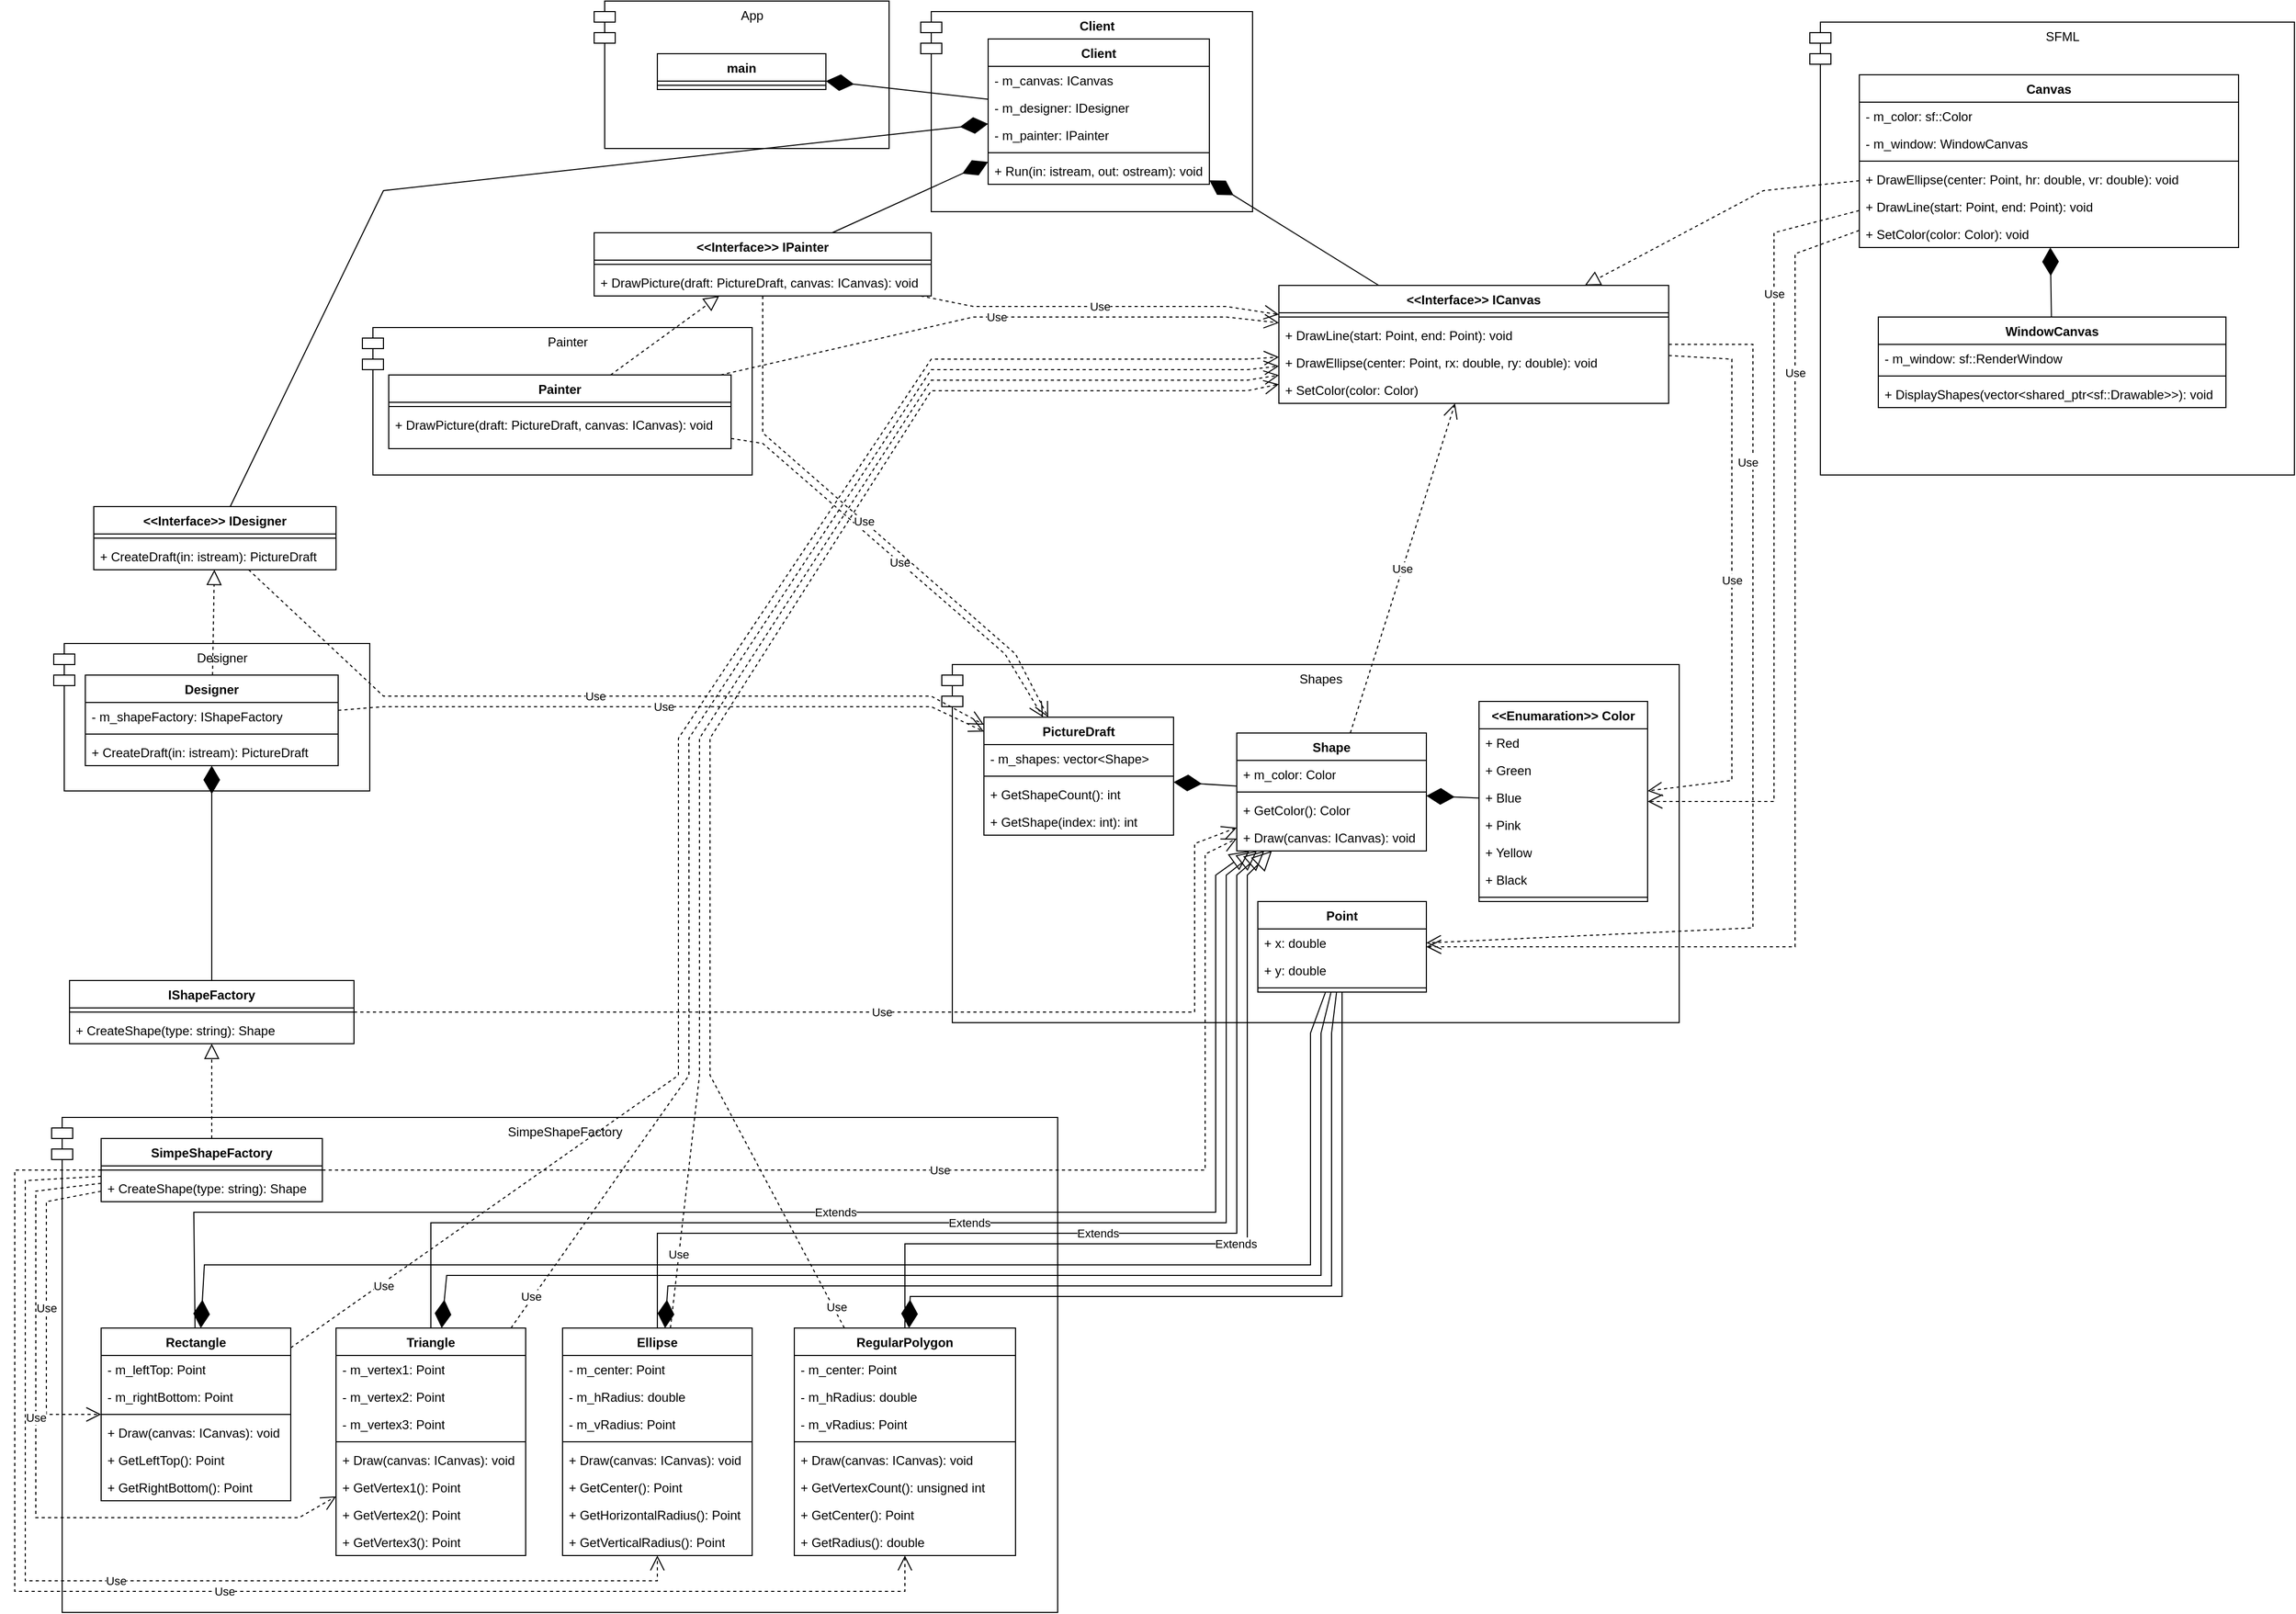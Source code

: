 <mxfile version="24.7.17">
  <diagram id="C5RBs43oDa-KdzZeNtuy" name="Page-1">
    <mxGraphModel dx="3069" dy="1198" grid="1" gridSize="10" guides="1" tooltips="1" connect="1" arrows="1" fold="1" page="1" pageScale="1" pageWidth="827" pageHeight="1169" math="0" shadow="0">
      <root>
        <mxCell id="WIyWlLk6GJQsqaUBKTNV-0" />
        <mxCell id="WIyWlLk6GJQsqaUBKTNV-1" parent="WIyWlLk6GJQsqaUBKTNV-0" />
        <mxCell id="qUWOvB7P-RIT3ytEnXdl-80" value="SimpeShapeFactory" style="shape=module;align=left;spacingLeft=20;align=center;verticalAlign=top;whiteSpace=wrap;html=1;" vertex="1" parent="WIyWlLk6GJQsqaUBKTNV-1">
          <mxGeometry x="-475" y="1080" width="955" height="470" as="geometry" />
        </mxCell>
        <mxCell id="qUWOvB7P-RIT3ytEnXdl-72" value="Designer" style="shape=module;align=left;spacingLeft=20;align=center;verticalAlign=top;whiteSpace=wrap;html=1;" vertex="1" parent="WIyWlLk6GJQsqaUBKTNV-1">
          <mxGeometry x="-473" y="630" width="300" height="140" as="geometry" />
        </mxCell>
        <mxCell id="qUWOvB7P-RIT3ytEnXdl-71" value="Painter" style="shape=module;align=left;spacingLeft=20;align=center;verticalAlign=top;whiteSpace=wrap;html=1;" vertex="1" parent="WIyWlLk6GJQsqaUBKTNV-1">
          <mxGeometry x="-180" y="330" width="370" height="140" as="geometry" />
        </mxCell>
        <mxCell id="qUWOvB7P-RIT3ytEnXdl-24" value="Shapes" style="shape=module;align=left;spacingLeft=20;align=center;verticalAlign=top;whiteSpace=wrap;html=1;" vertex="1" parent="WIyWlLk6GJQsqaUBKTNV-1">
          <mxGeometry x="370" y="650" width="700" height="340" as="geometry" />
        </mxCell>
        <mxCell id="mTHOiytMiAY_9Srzv-4_-0" value="App" style="shape=module;align=left;spacingLeft=20;align=center;verticalAlign=top;whiteSpace=wrap;html=1;" parent="WIyWlLk6GJQsqaUBKTNV-1" vertex="1">
          <mxGeometry x="40" y="20" width="280" height="140" as="geometry" />
        </mxCell>
        <mxCell id="mTHOiytMiAY_9Srzv-4_-1" value="main" style="swimlane;fontStyle=1;align=center;verticalAlign=top;childLayout=stackLayout;horizontal=1;startSize=26;horizontalStack=0;resizeParent=1;resizeParentMax=0;resizeLast=0;collapsible=1;marginBottom=0;whiteSpace=wrap;html=1;" parent="WIyWlLk6GJQsqaUBKTNV-1" vertex="1">
          <mxGeometry x="100" y="70" width="160" height="34" as="geometry" />
        </mxCell>
        <mxCell id="mTHOiytMiAY_9Srzv-4_-3" value="" style="line;strokeWidth=1;fillColor=none;align=left;verticalAlign=middle;spacingTop=-1;spacingLeft=3;spacingRight=3;rotatable=0;labelPosition=right;points=[];portConstraint=eastwest;strokeColor=inherit;" parent="mTHOiytMiAY_9Srzv-4_-1" vertex="1">
          <mxGeometry y="26" width="160" height="8" as="geometry" />
        </mxCell>
        <mxCell id="iTU8CWuqNN1o5s3GDNfk-7" value="&lt;span style=&quot;font-weight: 700;&quot;&gt;Client&lt;/span&gt;" style="shape=module;align=left;spacingLeft=20;align=center;verticalAlign=top;whiteSpace=wrap;html=1;" parent="WIyWlLk6GJQsqaUBKTNV-1" vertex="1">
          <mxGeometry x="350" y="30" width="315" height="190" as="geometry" />
        </mxCell>
        <mxCell id="iTU8CWuqNN1o5s3GDNfk-0" value="Client" style="swimlane;fontStyle=1;align=center;verticalAlign=top;childLayout=stackLayout;horizontal=1;startSize=26;horizontalStack=0;resizeParent=1;resizeParentMax=0;resizeLast=0;collapsible=1;marginBottom=0;whiteSpace=wrap;html=1;" parent="WIyWlLk6GJQsqaUBKTNV-1" vertex="1">
          <mxGeometry x="414" y="56" width="210" height="138" as="geometry" />
        </mxCell>
        <mxCell id="iTU8CWuqNN1o5s3GDNfk-1" value="- m_canvas: ICanvas" style="text;strokeColor=none;fillColor=none;align=left;verticalAlign=top;spacingLeft=4;spacingRight=4;overflow=hidden;rotatable=0;points=[[0,0.5],[1,0.5]];portConstraint=eastwest;whiteSpace=wrap;html=1;" parent="iTU8CWuqNN1o5s3GDNfk-0" vertex="1">
          <mxGeometry y="26" width="210" height="26" as="geometry" />
        </mxCell>
        <mxCell id="iTU8CWuqNN1o5s3GDNfk-4" value="- m_designer: IDesigner" style="text;strokeColor=none;fillColor=none;align=left;verticalAlign=top;spacingLeft=4;spacingRight=4;overflow=hidden;rotatable=0;points=[[0,0.5],[1,0.5]];portConstraint=eastwest;whiteSpace=wrap;html=1;" parent="iTU8CWuqNN1o5s3GDNfk-0" vertex="1">
          <mxGeometry y="52" width="210" height="26" as="geometry" />
        </mxCell>
        <mxCell id="iTU8CWuqNN1o5s3GDNfk-5" value="- m_painter: IPainter" style="text;strokeColor=none;fillColor=none;align=left;verticalAlign=top;spacingLeft=4;spacingRight=4;overflow=hidden;rotatable=0;points=[[0,0.5],[1,0.5]];portConstraint=eastwest;whiteSpace=wrap;html=1;" parent="iTU8CWuqNN1o5s3GDNfk-0" vertex="1">
          <mxGeometry y="78" width="210" height="26" as="geometry" />
        </mxCell>
        <mxCell id="iTU8CWuqNN1o5s3GDNfk-2" value="" style="line;strokeWidth=1;fillColor=none;align=left;verticalAlign=middle;spacingTop=-1;spacingLeft=3;spacingRight=3;rotatable=0;labelPosition=right;points=[];portConstraint=eastwest;strokeColor=inherit;" parent="iTU8CWuqNN1o5s3GDNfk-0" vertex="1">
          <mxGeometry y="104" width="210" height="8" as="geometry" />
        </mxCell>
        <mxCell id="iTU8CWuqNN1o5s3GDNfk-3" value="+ Run(in: istream, out: ostream): void" style="text;strokeColor=none;fillColor=none;align=left;verticalAlign=top;spacingLeft=4;spacingRight=4;overflow=hidden;rotatable=0;points=[[0,0.5],[1,0.5]];portConstraint=eastwest;whiteSpace=wrap;html=1;" parent="iTU8CWuqNN1o5s3GDNfk-0" vertex="1">
          <mxGeometry y="112" width="210" height="26" as="geometry" />
        </mxCell>
        <mxCell id="iTU8CWuqNN1o5s3GDNfk-6" value="" style="endArrow=diamondThin;endFill=1;endSize=24;html=1;rounded=0;" parent="WIyWlLk6GJQsqaUBKTNV-1" source="iTU8CWuqNN1o5s3GDNfk-0" target="mTHOiytMiAY_9Srzv-4_-1" edge="1">
          <mxGeometry width="160" relative="1" as="geometry">
            <mxPoint x="130" y="200" as="sourcePoint" />
            <mxPoint x="290" y="200" as="targetPoint" />
          </mxGeometry>
        </mxCell>
        <mxCell id="iTU8CWuqNN1o5s3GDNfk-9" value="&amp;lt;&amp;lt;Interface&amp;gt;&amp;gt; IPainter" style="swimlane;fontStyle=1;align=center;verticalAlign=top;childLayout=stackLayout;horizontal=1;startSize=26;horizontalStack=0;resizeParent=1;resizeParentMax=0;resizeLast=0;collapsible=1;marginBottom=0;whiteSpace=wrap;html=1;" parent="WIyWlLk6GJQsqaUBKTNV-1" vertex="1">
          <mxGeometry x="40" y="240" width="320" height="60" as="geometry" />
        </mxCell>
        <mxCell id="iTU8CWuqNN1o5s3GDNfk-11" value="" style="line;strokeWidth=1;fillColor=none;align=left;verticalAlign=middle;spacingTop=-1;spacingLeft=3;spacingRight=3;rotatable=0;labelPosition=right;points=[];portConstraint=eastwest;strokeColor=inherit;" parent="iTU8CWuqNN1o5s3GDNfk-9" vertex="1">
          <mxGeometry y="26" width="320" height="8" as="geometry" />
        </mxCell>
        <mxCell id="iTU8CWuqNN1o5s3GDNfk-12" value="+ DrawPicture(draft: PictureDraft, canvas: ICanvas): void" style="text;strokeColor=none;fillColor=none;align=left;verticalAlign=top;spacingLeft=4;spacingRight=4;overflow=hidden;rotatable=0;points=[[0,0.5],[1,0.5]];portConstraint=eastwest;whiteSpace=wrap;html=1;" parent="iTU8CWuqNN1o5s3GDNfk-9" vertex="1">
          <mxGeometry y="34" width="320" height="26" as="geometry" />
        </mxCell>
        <mxCell id="qUWOvB7P-RIT3ytEnXdl-0" value="&amp;lt;&amp;lt;Interface&amp;gt;&amp;gt; IDesigner" style="swimlane;fontStyle=1;align=center;verticalAlign=top;childLayout=stackLayout;horizontal=1;startSize=26;horizontalStack=0;resizeParent=1;resizeParentMax=0;resizeLast=0;collapsible=1;marginBottom=0;whiteSpace=wrap;html=1;" vertex="1" parent="WIyWlLk6GJQsqaUBKTNV-1">
          <mxGeometry x="-435" y="500" width="230" height="60" as="geometry" />
        </mxCell>
        <mxCell id="qUWOvB7P-RIT3ytEnXdl-1" value="" style="line;strokeWidth=1;fillColor=none;align=left;verticalAlign=middle;spacingTop=-1;spacingLeft=3;spacingRight=3;rotatable=0;labelPosition=right;points=[];portConstraint=eastwest;strokeColor=inherit;" vertex="1" parent="qUWOvB7P-RIT3ytEnXdl-0">
          <mxGeometry y="26" width="230" height="8" as="geometry" />
        </mxCell>
        <mxCell id="qUWOvB7P-RIT3ytEnXdl-2" value="+ CreateDraft(in: istream):&amp;nbsp;&lt;span style=&quot;text-align: center;&quot;&gt;PictureDraft&lt;/span&gt;" style="text;strokeColor=none;fillColor=none;align=left;verticalAlign=top;spacingLeft=4;spacingRight=4;overflow=hidden;rotatable=0;points=[[0,0.5],[1,0.5]];portConstraint=eastwest;whiteSpace=wrap;html=1;" vertex="1" parent="qUWOvB7P-RIT3ytEnXdl-0">
          <mxGeometry y="34" width="230" height="26" as="geometry" />
        </mxCell>
        <mxCell id="qUWOvB7P-RIT3ytEnXdl-3" value="" style="endArrow=diamondThin;endFill=1;endSize=24;html=1;rounded=0;" edge="1" parent="WIyWlLk6GJQsqaUBKTNV-1" source="iTU8CWuqNN1o5s3GDNfk-9" target="iTU8CWuqNN1o5s3GDNfk-0">
          <mxGeometry width="160" relative="1" as="geometry">
            <mxPoint x="40" y="410" as="sourcePoint" />
            <mxPoint x="20" y="460" as="targetPoint" />
          </mxGeometry>
        </mxCell>
        <mxCell id="qUWOvB7P-RIT3ytEnXdl-4" value="" style="endArrow=diamondThin;endFill=1;endSize=24;html=1;rounded=0;" edge="1" parent="WIyWlLk6GJQsqaUBKTNV-1" source="qUWOvB7P-RIT3ytEnXdl-0" target="iTU8CWuqNN1o5s3GDNfk-0">
          <mxGeometry width="160" relative="1" as="geometry">
            <mxPoint x="215" y="420" as="sourcePoint" />
            <mxPoint x="215" y="374" as="targetPoint" />
            <Array as="points">
              <mxPoint x="-160" y="200" />
            </Array>
          </mxGeometry>
        </mxCell>
        <mxCell id="qUWOvB7P-RIT3ytEnXdl-5" value="PictureDraft" style="swimlane;fontStyle=1;align=center;verticalAlign=top;childLayout=stackLayout;horizontal=1;startSize=26;horizontalStack=0;resizeParent=1;resizeParentMax=0;resizeLast=0;collapsible=1;marginBottom=0;whiteSpace=wrap;html=1;" vertex="1" parent="WIyWlLk6GJQsqaUBKTNV-1">
          <mxGeometry x="410" y="700" width="180" height="112" as="geometry" />
        </mxCell>
        <mxCell id="qUWOvB7P-RIT3ytEnXdl-6" value="- m_shapes: vector&amp;lt;Shape&amp;gt;" style="text;strokeColor=none;fillColor=none;align=left;verticalAlign=top;spacingLeft=4;spacingRight=4;overflow=hidden;rotatable=0;points=[[0,0.5],[1,0.5]];portConstraint=eastwest;whiteSpace=wrap;html=1;" vertex="1" parent="qUWOvB7P-RIT3ytEnXdl-5">
          <mxGeometry y="26" width="180" height="26" as="geometry" />
        </mxCell>
        <mxCell id="qUWOvB7P-RIT3ytEnXdl-7" value="" style="line;strokeWidth=1;fillColor=none;align=left;verticalAlign=middle;spacingTop=-1;spacingLeft=3;spacingRight=3;rotatable=0;labelPosition=right;points=[];portConstraint=eastwest;strokeColor=inherit;" vertex="1" parent="qUWOvB7P-RIT3ytEnXdl-5">
          <mxGeometry y="52" width="180" height="8" as="geometry" />
        </mxCell>
        <mxCell id="qUWOvB7P-RIT3ytEnXdl-8" value="+ GetShapeCount(): int" style="text;strokeColor=none;fillColor=none;align=left;verticalAlign=top;spacingLeft=4;spacingRight=4;overflow=hidden;rotatable=0;points=[[0,0.5],[1,0.5]];portConstraint=eastwest;whiteSpace=wrap;html=1;" vertex="1" parent="qUWOvB7P-RIT3ytEnXdl-5">
          <mxGeometry y="60" width="180" height="26" as="geometry" />
        </mxCell>
        <mxCell id="qUWOvB7P-RIT3ytEnXdl-9" value="+ GetShape(index: int): int" style="text;strokeColor=none;fillColor=none;align=left;verticalAlign=top;spacingLeft=4;spacingRight=4;overflow=hidden;rotatable=0;points=[[0,0.5],[1,0.5]];portConstraint=eastwest;whiteSpace=wrap;html=1;" vertex="1" parent="qUWOvB7P-RIT3ytEnXdl-5">
          <mxGeometry y="86" width="180" height="26" as="geometry" />
        </mxCell>
        <mxCell id="qUWOvB7P-RIT3ytEnXdl-10" value="Shape" style="swimlane;fontStyle=1;align=center;verticalAlign=top;childLayout=stackLayout;horizontal=1;startSize=26;horizontalStack=0;resizeParent=1;resizeParentMax=0;resizeLast=0;collapsible=1;marginBottom=0;whiteSpace=wrap;html=1;" vertex="1" parent="WIyWlLk6GJQsqaUBKTNV-1">
          <mxGeometry x="650" y="715" width="180" height="112" as="geometry" />
        </mxCell>
        <mxCell id="qUWOvB7P-RIT3ytEnXdl-11" value="+ m_color: Color" style="text;strokeColor=none;fillColor=none;align=left;verticalAlign=top;spacingLeft=4;spacingRight=4;overflow=hidden;rotatable=0;points=[[0,0.5],[1,0.5]];portConstraint=eastwest;whiteSpace=wrap;html=1;" vertex="1" parent="qUWOvB7P-RIT3ytEnXdl-10">
          <mxGeometry y="26" width="180" height="26" as="geometry" />
        </mxCell>
        <mxCell id="qUWOvB7P-RIT3ytEnXdl-12" value="" style="line;strokeWidth=1;fillColor=none;align=left;verticalAlign=middle;spacingTop=-1;spacingLeft=3;spacingRight=3;rotatable=0;labelPosition=right;points=[];portConstraint=eastwest;strokeColor=inherit;" vertex="1" parent="qUWOvB7P-RIT3ytEnXdl-10">
          <mxGeometry y="52" width="180" height="8" as="geometry" />
        </mxCell>
        <mxCell id="qUWOvB7P-RIT3ytEnXdl-13" value="+ GetColor(): Color" style="text;strokeColor=none;fillColor=none;align=left;verticalAlign=top;spacingLeft=4;spacingRight=4;overflow=hidden;rotatable=0;points=[[0,0.5],[1,0.5]];portConstraint=eastwest;whiteSpace=wrap;html=1;" vertex="1" parent="qUWOvB7P-RIT3ytEnXdl-10">
          <mxGeometry y="60" width="180" height="26" as="geometry" />
        </mxCell>
        <mxCell id="qUWOvB7P-RIT3ytEnXdl-37" value="+ Draw(canvas: ICanvas): void" style="text;strokeColor=none;fillColor=none;align=left;verticalAlign=top;spacingLeft=4;spacingRight=4;overflow=hidden;rotatable=0;points=[[0,0.5],[1,0.5]];portConstraint=eastwest;whiteSpace=wrap;html=1;" vertex="1" parent="qUWOvB7P-RIT3ytEnXdl-10">
          <mxGeometry y="86" width="180" height="26" as="geometry" />
        </mxCell>
        <mxCell id="qUWOvB7P-RIT3ytEnXdl-14" value="&amp;lt;&amp;lt;Enumaration&amp;gt;&amp;gt; Color" style="swimlane;fontStyle=1;align=center;verticalAlign=top;childLayout=stackLayout;horizontal=1;startSize=26;horizontalStack=0;resizeParent=1;resizeParentMax=0;resizeLast=0;collapsible=1;marginBottom=0;whiteSpace=wrap;html=1;" vertex="1" parent="WIyWlLk6GJQsqaUBKTNV-1">
          <mxGeometry x="880" y="685" width="160" height="190" as="geometry" />
        </mxCell>
        <mxCell id="qUWOvB7P-RIT3ytEnXdl-15" value="+ Red" style="text;strokeColor=none;fillColor=none;align=left;verticalAlign=top;spacingLeft=4;spacingRight=4;overflow=hidden;rotatable=0;points=[[0,0.5],[1,0.5]];portConstraint=eastwest;whiteSpace=wrap;html=1;" vertex="1" parent="qUWOvB7P-RIT3ytEnXdl-14">
          <mxGeometry y="26" width="160" height="26" as="geometry" />
        </mxCell>
        <mxCell id="qUWOvB7P-RIT3ytEnXdl-18" value="+ Green" style="text;strokeColor=none;fillColor=none;align=left;verticalAlign=top;spacingLeft=4;spacingRight=4;overflow=hidden;rotatable=0;points=[[0,0.5],[1,0.5]];portConstraint=eastwest;whiteSpace=wrap;html=1;" vertex="1" parent="qUWOvB7P-RIT3ytEnXdl-14">
          <mxGeometry y="52" width="160" height="26" as="geometry" />
        </mxCell>
        <mxCell id="qUWOvB7P-RIT3ytEnXdl-19" value="+ Blue" style="text;strokeColor=none;fillColor=none;align=left;verticalAlign=top;spacingLeft=4;spacingRight=4;overflow=hidden;rotatable=0;points=[[0,0.5],[1,0.5]];portConstraint=eastwest;whiteSpace=wrap;html=1;" vertex="1" parent="qUWOvB7P-RIT3ytEnXdl-14">
          <mxGeometry y="78" width="160" height="26" as="geometry" />
        </mxCell>
        <mxCell id="qUWOvB7P-RIT3ytEnXdl-20" value="+ Pink" style="text;strokeColor=none;fillColor=none;align=left;verticalAlign=top;spacingLeft=4;spacingRight=4;overflow=hidden;rotatable=0;points=[[0,0.5],[1,0.5]];portConstraint=eastwest;whiteSpace=wrap;html=1;" vertex="1" parent="qUWOvB7P-RIT3ytEnXdl-14">
          <mxGeometry y="104" width="160" height="26" as="geometry" />
        </mxCell>
        <mxCell id="qUWOvB7P-RIT3ytEnXdl-21" value="+ Yellow" style="text;strokeColor=none;fillColor=none;align=left;verticalAlign=top;spacingLeft=4;spacingRight=4;overflow=hidden;rotatable=0;points=[[0,0.5],[1,0.5]];portConstraint=eastwest;whiteSpace=wrap;html=1;" vertex="1" parent="qUWOvB7P-RIT3ytEnXdl-14">
          <mxGeometry y="130" width="160" height="26" as="geometry" />
        </mxCell>
        <mxCell id="qUWOvB7P-RIT3ytEnXdl-22" value="+ Black" style="text;strokeColor=none;fillColor=none;align=left;verticalAlign=top;spacingLeft=4;spacingRight=4;overflow=hidden;rotatable=0;points=[[0,0.5],[1,0.5]];portConstraint=eastwest;whiteSpace=wrap;html=1;" vertex="1" parent="qUWOvB7P-RIT3ytEnXdl-14">
          <mxGeometry y="156" width="160" height="26" as="geometry" />
        </mxCell>
        <mxCell id="qUWOvB7P-RIT3ytEnXdl-16" value="" style="line;strokeWidth=1;fillColor=none;align=left;verticalAlign=middle;spacingTop=-1;spacingLeft=3;spacingRight=3;rotatable=0;labelPosition=right;points=[];portConstraint=eastwest;strokeColor=inherit;" vertex="1" parent="qUWOvB7P-RIT3ytEnXdl-14">
          <mxGeometry y="182" width="160" height="8" as="geometry" />
        </mxCell>
        <mxCell id="qUWOvB7P-RIT3ytEnXdl-23" value="" style="endArrow=diamondThin;endFill=1;endSize=24;html=1;rounded=0;" edge="1" parent="WIyWlLk6GJQsqaUBKTNV-1" source="qUWOvB7P-RIT3ytEnXdl-14" target="qUWOvB7P-RIT3ytEnXdl-10">
          <mxGeometry width="160" relative="1" as="geometry">
            <mxPoint x="620" y="680" as="sourcePoint" />
            <mxPoint x="780" y="680" as="targetPoint" />
          </mxGeometry>
        </mxCell>
        <mxCell id="qUWOvB7P-RIT3ytEnXdl-26" value="" style="endArrow=diamondThin;endFill=1;endSize=24;html=1;rounded=0;" edge="1" parent="WIyWlLk6GJQsqaUBKTNV-1" source="qUWOvB7P-RIT3ytEnXdl-10" target="qUWOvB7P-RIT3ytEnXdl-5">
          <mxGeometry width="160" relative="1" as="geometry">
            <mxPoint x="880" y="764" as="sourcePoint" />
            <mxPoint x="810" y="754" as="targetPoint" />
          </mxGeometry>
        </mxCell>
        <mxCell id="qUWOvB7P-RIT3ytEnXdl-27" value="SFML" style="shape=module;align=left;spacingLeft=20;align=center;verticalAlign=top;whiteSpace=wrap;html=1;" vertex="1" parent="WIyWlLk6GJQsqaUBKTNV-1">
          <mxGeometry x="1194" y="40" width="460" height="430" as="geometry" />
        </mxCell>
        <mxCell id="qUWOvB7P-RIT3ytEnXdl-28" value="Use" style="endArrow=open;endSize=12;dashed=1;html=1;rounded=0;" edge="1" parent="WIyWlLk6GJQsqaUBKTNV-1" source="qUWOvB7P-RIT3ytEnXdl-0" target="qUWOvB7P-RIT3ytEnXdl-5">
          <mxGeometry width="160" relative="1" as="geometry">
            <mxPoint x="300" y="520" as="sourcePoint" />
            <mxPoint x="460" y="520" as="targetPoint" />
            <Array as="points">
              <mxPoint x="-160" y="680" />
              <mxPoint x="360" y="680" />
            </Array>
          </mxGeometry>
        </mxCell>
        <mxCell id="qUWOvB7P-RIT3ytEnXdl-29" value="&amp;lt;&amp;lt;Interface&amp;gt;&amp;gt; ICanvas" style="swimlane;fontStyle=1;align=center;verticalAlign=top;childLayout=stackLayout;horizontal=1;startSize=26;horizontalStack=0;resizeParent=1;resizeParentMax=0;resizeLast=0;collapsible=1;marginBottom=0;whiteSpace=wrap;html=1;" vertex="1" parent="WIyWlLk6GJQsqaUBKTNV-1">
          <mxGeometry x="690" y="290" width="370" height="112" as="geometry" />
        </mxCell>
        <mxCell id="qUWOvB7P-RIT3ytEnXdl-30" value="" style="line;strokeWidth=1;fillColor=none;align=left;verticalAlign=middle;spacingTop=-1;spacingLeft=3;spacingRight=3;rotatable=0;labelPosition=right;points=[];portConstraint=eastwest;strokeColor=inherit;" vertex="1" parent="qUWOvB7P-RIT3ytEnXdl-29">
          <mxGeometry y="26" width="370" height="8" as="geometry" />
        </mxCell>
        <mxCell id="qUWOvB7P-RIT3ytEnXdl-31" value="+ DrawLine(start: Point, end: Point): void" style="text;strokeColor=none;fillColor=none;align=left;verticalAlign=top;spacingLeft=4;spacingRight=4;overflow=hidden;rotatable=0;points=[[0,0.5],[1,0.5]];portConstraint=eastwest;whiteSpace=wrap;html=1;" vertex="1" parent="qUWOvB7P-RIT3ytEnXdl-29">
          <mxGeometry y="34" width="370" height="26" as="geometry" />
        </mxCell>
        <mxCell id="qUWOvB7P-RIT3ytEnXdl-32" value="+ DrawEllipse(center: Point, rx: double, ry: double): void" style="text;strokeColor=none;fillColor=none;align=left;verticalAlign=top;spacingLeft=4;spacingRight=4;overflow=hidden;rotatable=0;points=[[0,0.5],[1,0.5]];portConstraint=eastwest;whiteSpace=wrap;html=1;" vertex="1" parent="qUWOvB7P-RIT3ytEnXdl-29">
          <mxGeometry y="60" width="370" height="26" as="geometry" />
        </mxCell>
        <mxCell id="qUWOvB7P-RIT3ytEnXdl-33" value="+ SetColor(color: Color)" style="text;strokeColor=none;fillColor=none;align=left;verticalAlign=top;spacingLeft=4;spacingRight=4;overflow=hidden;rotatable=0;points=[[0,0.5],[1,0.5]];portConstraint=eastwest;whiteSpace=wrap;html=1;" vertex="1" parent="qUWOvB7P-RIT3ytEnXdl-29">
          <mxGeometry y="86" width="370" height="26" as="geometry" />
        </mxCell>
        <mxCell id="qUWOvB7P-RIT3ytEnXdl-34" value="" style="endArrow=diamondThin;endFill=1;endSize=24;html=1;rounded=0;" edge="1" parent="WIyWlLk6GJQsqaUBKTNV-1" source="qUWOvB7P-RIT3ytEnXdl-29" target="iTU8CWuqNN1o5s3GDNfk-0">
          <mxGeometry width="160" relative="1" as="geometry">
            <mxPoint x="442" y="420" as="sourcePoint" />
            <mxPoint x="490" y="204" as="targetPoint" />
          </mxGeometry>
        </mxCell>
        <mxCell id="qUWOvB7P-RIT3ytEnXdl-36" value="Use" style="endArrow=open;endSize=12;dashed=1;html=1;rounded=0;" edge="1" parent="WIyWlLk6GJQsqaUBKTNV-1" source="qUWOvB7P-RIT3ytEnXdl-29" target="qUWOvB7P-RIT3ytEnXdl-14">
          <mxGeometry width="160" relative="1" as="geometry">
            <mxPoint x="700" y="360" as="sourcePoint" />
            <mxPoint x="860" y="360" as="targetPoint" />
            <Array as="points">
              <mxPoint x="1120" y="360" />
              <mxPoint x="1120" y="760" />
            </Array>
          </mxGeometry>
        </mxCell>
        <mxCell id="qUWOvB7P-RIT3ytEnXdl-38" value="Use" style="endArrow=open;endSize=12;dashed=1;html=1;rounded=0;" edge="1" parent="WIyWlLk6GJQsqaUBKTNV-1" source="qUWOvB7P-RIT3ytEnXdl-10" target="qUWOvB7P-RIT3ytEnXdl-29">
          <mxGeometry width="160" relative="1" as="geometry">
            <mxPoint x="310" y="510" as="sourcePoint" />
            <mxPoint x="470" y="510" as="targetPoint" />
          </mxGeometry>
        </mxCell>
        <mxCell id="qUWOvB7P-RIT3ytEnXdl-39" value="Canvas" style="swimlane;fontStyle=1;align=center;verticalAlign=top;childLayout=stackLayout;horizontal=1;startSize=26;horizontalStack=0;resizeParent=1;resizeParentMax=0;resizeLast=0;collapsible=1;marginBottom=0;whiteSpace=wrap;html=1;" vertex="1" parent="WIyWlLk6GJQsqaUBKTNV-1">
          <mxGeometry x="1241" y="90" width="360" height="164" as="geometry" />
        </mxCell>
        <mxCell id="qUWOvB7P-RIT3ytEnXdl-40" value="- m_color: sf::Color" style="text;strokeColor=none;fillColor=none;align=left;verticalAlign=top;spacingLeft=4;spacingRight=4;overflow=hidden;rotatable=0;points=[[0,0.5],[1,0.5]];portConstraint=eastwest;whiteSpace=wrap;html=1;" vertex="1" parent="qUWOvB7P-RIT3ytEnXdl-39">
          <mxGeometry y="26" width="360" height="26" as="geometry" />
        </mxCell>
        <mxCell id="qUWOvB7P-RIT3ytEnXdl-55" value="- m_window: WindowCanvas" style="text;strokeColor=none;fillColor=none;align=left;verticalAlign=top;spacingLeft=4;spacingRight=4;overflow=hidden;rotatable=0;points=[[0,0.5],[1,0.5]];portConstraint=eastwest;whiteSpace=wrap;html=1;" vertex="1" parent="qUWOvB7P-RIT3ytEnXdl-39">
          <mxGeometry y="52" width="360" height="26" as="geometry" />
        </mxCell>
        <mxCell id="qUWOvB7P-RIT3ytEnXdl-41" value="" style="line;strokeWidth=1;fillColor=none;align=left;verticalAlign=middle;spacingTop=-1;spacingLeft=3;spacingRight=3;rotatable=0;labelPosition=right;points=[];portConstraint=eastwest;strokeColor=inherit;" vertex="1" parent="qUWOvB7P-RIT3ytEnXdl-39">
          <mxGeometry y="78" width="360" height="8" as="geometry" />
        </mxCell>
        <mxCell id="qUWOvB7P-RIT3ytEnXdl-49" value="+ DrawEllipse(center: Point, hr: double, vr: double): void" style="text;strokeColor=none;fillColor=none;align=left;verticalAlign=top;spacingLeft=4;spacingRight=4;overflow=hidden;rotatable=0;points=[[0,0.5],[1,0.5]];portConstraint=eastwest;whiteSpace=wrap;html=1;" vertex="1" parent="qUWOvB7P-RIT3ytEnXdl-39">
          <mxGeometry y="86" width="360" height="26" as="geometry" />
        </mxCell>
        <mxCell id="qUWOvB7P-RIT3ytEnXdl-48" value="+ DrawLine(start: Point, end: Point): void" style="text;strokeColor=none;fillColor=none;align=left;verticalAlign=top;spacingLeft=4;spacingRight=4;overflow=hidden;rotatable=0;points=[[0,0.5],[1,0.5]];portConstraint=eastwest;whiteSpace=wrap;html=1;" vertex="1" parent="qUWOvB7P-RIT3ytEnXdl-39">
          <mxGeometry y="112" width="360" height="26" as="geometry" />
        </mxCell>
        <mxCell id="qUWOvB7P-RIT3ytEnXdl-42" value="+ SetColor(color: Color): void" style="text;strokeColor=none;fillColor=none;align=left;verticalAlign=top;spacingLeft=4;spacingRight=4;overflow=hidden;rotatable=0;points=[[0,0.5],[1,0.5]];portConstraint=eastwest;whiteSpace=wrap;html=1;" vertex="1" parent="qUWOvB7P-RIT3ytEnXdl-39">
          <mxGeometry y="138" width="360" height="26" as="geometry" />
        </mxCell>
        <mxCell id="qUWOvB7P-RIT3ytEnXdl-43" value="Use" style="endArrow=open;endSize=12;dashed=1;html=1;rounded=0;" edge="1" parent="WIyWlLk6GJQsqaUBKTNV-1" source="qUWOvB7P-RIT3ytEnXdl-39" target="qUWOvB7P-RIT3ytEnXdl-14">
          <mxGeometry x="-0.62" width="160" relative="1" as="geometry">
            <mxPoint x="731" y="750" as="sourcePoint" />
            <mxPoint x="891" y="750" as="targetPoint" />
            <Array as="points">
              <mxPoint x="1160" y="240" />
              <mxPoint x="1160" y="780" />
            </Array>
            <mxPoint as="offset" />
          </mxGeometry>
        </mxCell>
        <mxCell id="qUWOvB7P-RIT3ytEnXdl-51" value="WindowCanvas" style="swimlane;fontStyle=1;align=center;verticalAlign=top;childLayout=stackLayout;horizontal=1;startSize=26;horizontalStack=0;resizeParent=1;resizeParentMax=0;resizeLast=0;collapsible=1;marginBottom=0;whiteSpace=wrap;html=1;" vertex="1" parent="WIyWlLk6GJQsqaUBKTNV-1">
          <mxGeometry x="1259" y="320" width="330" height="86" as="geometry" />
        </mxCell>
        <mxCell id="qUWOvB7P-RIT3ytEnXdl-52" value="- m_window: sf::RenderWindow" style="text;strokeColor=none;fillColor=none;align=left;verticalAlign=top;spacingLeft=4;spacingRight=4;overflow=hidden;rotatable=0;points=[[0,0.5],[1,0.5]];portConstraint=eastwest;fontStyle=0" vertex="1" parent="qUWOvB7P-RIT3ytEnXdl-51">
          <mxGeometry y="26" width="330" height="26" as="geometry" />
        </mxCell>
        <mxCell id="qUWOvB7P-RIT3ytEnXdl-53" value="" style="line;strokeWidth=1;fillColor=none;align=left;verticalAlign=middle;spacingTop=-1;spacingLeft=3;spacingRight=3;rotatable=0;labelPosition=right;points=[];portConstraint=eastwest;strokeColor=inherit;" vertex="1" parent="qUWOvB7P-RIT3ytEnXdl-51">
          <mxGeometry y="52" width="330" height="8" as="geometry" />
        </mxCell>
        <mxCell id="qUWOvB7P-RIT3ytEnXdl-54" value="+ DisplayShapes(vector&lt;shared_ptr&lt;sf::Drawable&gt;&gt;): void" style="text;strokeColor=none;fillColor=none;align=left;verticalAlign=top;spacingLeft=4;spacingRight=4;overflow=hidden;rotatable=0;points=[[0,0.5],[1,0.5]];portConstraint=eastwest;fontStyle=0" vertex="1" parent="qUWOvB7P-RIT3ytEnXdl-51">
          <mxGeometry y="60" width="330" height="26" as="geometry" />
        </mxCell>
        <mxCell id="qUWOvB7P-RIT3ytEnXdl-56" value="" style="endArrow=diamondThin;endFill=1;endSize=24;html=1;rounded=0;" edge="1" parent="WIyWlLk6GJQsqaUBKTNV-1" source="qUWOvB7P-RIT3ytEnXdl-51" target="qUWOvB7P-RIT3ytEnXdl-39">
          <mxGeometry width="160" relative="1" as="geometry">
            <mxPoint x="1534" y="180" as="sourcePoint" />
            <mxPoint x="1694" y="180" as="targetPoint" />
          </mxGeometry>
        </mxCell>
        <mxCell id="qUWOvB7P-RIT3ytEnXdl-57" value="Use" style="endArrow=open;endSize=12;dashed=1;html=1;rounded=0;" edge="1" parent="WIyWlLk6GJQsqaUBKTNV-1" source="iTU8CWuqNN1o5s3GDNfk-9" target="qUWOvB7P-RIT3ytEnXdl-29">
          <mxGeometry width="160" relative="1" as="geometry">
            <mxPoint x="320" y="340" as="sourcePoint" />
            <mxPoint x="480" y="340" as="targetPoint" />
            <Array as="points">
              <mxPoint x="400" y="310" />
              <mxPoint x="640" y="310" />
            </Array>
          </mxGeometry>
        </mxCell>
        <mxCell id="qUWOvB7P-RIT3ytEnXdl-59" value="" style="endArrow=block;dashed=1;endFill=0;endSize=12;html=1;rounded=0;" edge="1" parent="WIyWlLk6GJQsqaUBKTNV-1" source="qUWOvB7P-RIT3ytEnXdl-39" target="qUWOvB7P-RIT3ytEnXdl-29">
          <mxGeometry width="160" relative="1" as="geometry">
            <mxPoint x="750" y="460" as="sourcePoint" />
            <mxPoint x="910" y="460" as="targetPoint" />
            <Array as="points">
              <mxPoint x="1150" y="200" />
            </Array>
          </mxGeometry>
        </mxCell>
        <mxCell id="qUWOvB7P-RIT3ytEnXdl-60" value="Designer" style="swimlane;fontStyle=1;align=center;verticalAlign=top;childLayout=stackLayout;horizontal=1;startSize=26;horizontalStack=0;resizeParent=1;resizeParentMax=0;resizeLast=0;collapsible=1;marginBottom=0;whiteSpace=wrap;html=1;" vertex="1" parent="WIyWlLk6GJQsqaUBKTNV-1">
          <mxGeometry x="-443" y="660" width="240" height="86" as="geometry" />
        </mxCell>
        <mxCell id="qUWOvB7P-RIT3ytEnXdl-86" value="- m_shapeFactory: IShapeFactory" style="text;strokeColor=none;fillColor=none;align=left;verticalAlign=top;spacingLeft=4;spacingRight=4;overflow=hidden;rotatable=0;points=[[0,0.5],[1,0.5]];portConstraint=eastwest;whiteSpace=wrap;html=1;" vertex="1" parent="qUWOvB7P-RIT3ytEnXdl-60">
          <mxGeometry y="26" width="240" height="26" as="geometry" />
        </mxCell>
        <mxCell id="qUWOvB7P-RIT3ytEnXdl-62" value="" style="line;strokeWidth=1;fillColor=none;align=left;verticalAlign=middle;spacingTop=-1;spacingLeft=3;spacingRight=3;rotatable=0;labelPosition=right;points=[];portConstraint=eastwest;strokeColor=inherit;" vertex="1" parent="qUWOvB7P-RIT3ytEnXdl-60">
          <mxGeometry y="52" width="240" height="8" as="geometry" />
        </mxCell>
        <mxCell id="qUWOvB7P-RIT3ytEnXdl-73" value="+ CreateDraft(in: istream):&amp;nbsp;&lt;span style=&quot;text-align: center;&quot;&gt;PictureDraft&lt;/span&gt;" style="text;strokeColor=none;fillColor=none;align=left;verticalAlign=top;spacingLeft=4;spacingRight=4;overflow=hidden;rotatable=0;points=[[0,0.5],[1,0.5]];portConstraint=eastwest;whiteSpace=wrap;html=1;" vertex="1" parent="qUWOvB7P-RIT3ytEnXdl-60">
          <mxGeometry y="60" width="240" height="26" as="geometry" />
        </mxCell>
        <mxCell id="qUWOvB7P-RIT3ytEnXdl-64" value="" style="endArrow=block;dashed=1;endFill=0;endSize=12;html=1;rounded=0;" edge="1" parent="WIyWlLk6GJQsqaUBKTNV-1" source="qUWOvB7P-RIT3ytEnXdl-60" target="qUWOvB7P-RIT3ytEnXdl-0">
          <mxGeometry width="160" relative="1" as="geometry">
            <mxPoint y="480" as="sourcePoint" />
            <mxPoint x="160" y="480" as="targetPoint" />
          </mxGeometry>
        </mxCell>
        <mxCell id="qUWOvB7P-RIT3ytEnXdl-65" value="Painter" style="swimlane;fontStyle=1;align=center;verticalAlign=top;childLayout=stackLayout;horizontal=1;startSize=26;horizontalStack=0;resizeParent=1;resizeParentMax=0;resizeLast=0;collapsible=1;marginBottom=0;whiteSpace=wrap;html=1;" vertex="1" parent="WIyWlLk6GJQsqaUBKTNV-1">
          <mxGeometry x="-155" y="375" width="325" height="70" as="geometry" />
        </mxCell>
        <mxCell id="qUWOvB7P-RIT3ytEnXdl-67" value="" style="line;strokeWidth=1;fillColor=none;align=left;verticalAlign=middle;spacingTop=-1;spacingLeft=3;spacingRight=3;rotatable=0;labelPosition=right;points=[];portConstraint=eastwest;strokeColor=inherit;" vertex="1" parent="qUWOvB7P-RIT3ytEnXdl-65">
          <mxGeometry y="26" width="325" height="8" as="geometry" />
        </mxCell>
        <mxCell id="qUWOvB7P-RIT3ytEnXdl-75" value="+ DrawPicture(draft: PictureDraft, canvas: ICanvas): void" style="text;strokeColor=none;fillColor=none;align=left;verticalAlign=top;spacingLeft=4;spacingRight=4;overflow=hidden;rotatable=0;points=[[0,0.5],[1,0.5]];portConstraint=eastwest;whiteSpace=wrap;html=1;" vertex="1" parent="qUWOvB7P-RIT3ytEnXdl-65">
          <mxGeometry y="34" width="325" height="36" as="geometry" />
        </mxCell>
        <mxCell id="qUWOvB7P-RIT3ytEnXdl-69" value="" style="endArrow=block;dashed=1;endFill=0;endSize=12;html=1;rounded=0;" edge="1" parent="WIyWlLk6GJQsqaUBKTNV-1" source="qUWOvB7P-RIT3ytEnXdl-65" target="iTU8CWuqNN1o5s3GDNfk-9">
          <mxGeometry width="160" relative="1" as="geometry">
            <mxPoint x="20" y="480" as="sourcePoint" />
            <mxPoint x="180" y="480" as="targetPoint" />
          </mxGeometry>
        </mxCell>
        <mxCell id="qUWOvB7P-RIT3ytEnXdl-70" value="Use" style="endArrow=open;endSize=12;dashed=1;html=1;rounded=0;" edge="1" parent="WIyWlLk6GJQsqaUBKTNV-1" source="qUWOvB7P-RIT3ytEnXdl-65" target="qUWOvB7P-RIT3ytEnXdl-29">
          <mxGeometry width="160" relative="1" as="geometry">
            <mxPoint x="370" y="334" as="sourcePoint" />
            <mxPoint x="600" y="341" as="targetPoint" />
            <Array as="points">
              <mxPoint x="400" y="320" />
              <mxPoint x="640" y="320" />
            </Array>
          </mxGeometry>
        </mxCell>
        <mxCell id="qUWOvB7P-RIT3ytEnXdl-74" value="Use" style="endArrow=open;endSize=12;dashed=1;html=1;rounded=0;" edge="1" parent="WIyWlLk6GJQsqaUBKTNV-1" source="qUWOvB7P-RIT3ytEnXdl-60" target="qUWOvB7P-RIT3ytEnXdl-5">
          <mxGeometry width="160" relative="1" as="geometry">
            <mxPoint y="620" as="sourcePoint" />
            <mxPoint x="160" y="620" as="targetPoint" />
            <Array as="points">
              <mxPoint x="-160" y="690" />
              <mxPoint x="360" y="690" />
            </Array>
          </mxGeometry>
        </mxCell>
        <mxCell id="qUWOvB7P-RIT3ytEnXdl-76" value="IShapeFactory" style="swimlane;fontStyle=1;align=center;verticalAlign=top;childLayout=stackLayout;horizontal=1;startSize=26;horizontalStack=0;resizeParent=1;resizeParentMax=0;resizeLast=0;collapsible=1;marginBottom=0;whiteSpace=wrap;html=1;" vertex="1" parent="WIyWlLk6GJQsqaUBKTNV-1">
          <mxGeometry x="-458" y="950" width="270" height="60" as="geometry" />
        </mxCell>
        <mxCell id="qUWOvB7P-RIT3ytEnXdl-78" value="" style="line;strokeWidth=1;fillColor=none;align=left;verticalAlign=middle;spacingTop=-1;spacingLeft=3;spacingRight=3;rotatable=0;labelPosition=right;points=[];portConstraint=eastwest;strokeColor=inherit;" vertex="1" parent="qUWOvB7P-RIT3ytEnXdl-76">
          <mxGeometry y="26" width="270" height="8" as="geometry" />
        </mxCell>
        <mxCell id="qUWOvB7P-RIT3ytEnXdl-79" value="+ CreateShape(type: string): Shape" style="text;strokeColor=none;fillColor=none;align=left;verticalAlign=top;spacingLeft=4;spacingRight=4;overflow=hidden;rotatable=0;points=[[0,0.5],[1,0.5]];portConstraint=eastwest;whiteSpace=wrap;html=1;" vertex="1" parent="qUWOvB7P-RIT3ytEnXdl-76">
          <mxGeometry y="34" width="270" height="26" as="geometry" />
        </mxCell>
        <mxCell id="qUWOvB7P-RIT3ytEnXdl-81" value="SimpeShapeFactory" style="swimlane;fontStyle=1;align=center;verticalAlign=top;childLayout=stackLayout;horizontal=1;startSize=26;horizontalStack=0;resizeParent=1;resizeParentMax=0;resizeLast=0;collapsible=1;marginBottom=0;whiteSpace=wrap;html=1;" vertex="1" parent="WIyWlLk6GJQsqaUBKTNV-1">
          <mxGeometry x="-428" y="1100" width="210" height="60" as="geometry" />
        </mxCell>
        <mxCell id="qUWOvB7P-RIT3ytEnXdl-83" value="" style="line;strokeWidth=1;fillColor=none;align=left;verticalAlign=middle;spacingTop=-1;spacingLeft=3;spacingRight=3;rotatable=0;labelPosition=right;points=[];portConstraint=eastwest;strokeColor=inherit;" vertex="1" parent="qUWOvB7P-RIT3ytEnXdl-81">
          <mxGeometry y="26" width="210" height="8" as="geometry" />
        </mxCell>
        <mxCell id="qUWOvB7P-RIT3ytEnXdl-87" value="+ CreateShape(type: string): Shape" style="text;strokeColor=none;fillColor=none;align=left;verticalAlign=top;spacingLeft=4;spacingRight=4;overflow=hidden;rotatable=0;points=[[0,0.5],[1,0.5]];portConstraint=eastwest;whiteSpace=wrap;html=1;" vertex="1" parent="qUWOvB7P-RIT3ytEnXdl-81">
          <mxGeometry y="34" width="210" height="26" as="geometry" />
        </mxCell>
        <mxCell id="qUWOvB7P-RIT3ytEnXdl-89" value="" style="endArrow=diamondThin;endFill=1;endSize=24;html=1;rounded=0;" edge="1" parent="WIyWlLk6GJQsqaUBKTNV-1" source="qUWOvB7P-RIT3ytEnXdl-76" target="qUWOvB7P-RIT3ytEnXdl-60">
          <mxGeometry width="160" relative="1" as="geometry">
            <mxPoint x="-110" y="850" as="sourcePoint" />
            <mxPoint x="50" y="850" as="targetPoint" />
          </mxGeometry>
        </mxCell>
        <mxCell id="qUWOvB7P-RIT3ytEnXdl-90" value="Use" style="endArrow=open;endSize=12;dashed=1;html=1;rounded=0;" edge="1" parent="WIyWlLk6GJQsqaUBKTNV-1" source="qUWOvB7P-RIT3ytEnXdl-76" target="qUWOvB7P-RIT3ytEnXdl-10">
          <mxGeometry width="160" relative="1" as="geometry">
            <mxPoint x="-110" y="850" as="sourcePoint" />
            <mxPoint x="50" y="850" as="targetPoint" />
            <Array as="points">
              <mxPoint x="610" y="980" />
              <mxPoint x="610" y="820" />
            </Array>
          </mxGeometry>
        </mxCell>
        <mxCell id="qUWOvB7P-RIT3ytEnXdl-91" value="Use" style="endArrow=open;endSize=12;dashed=1;html=1;rounded=0;" edge="1" parent="WIyWlLk6GJQsqaUBKTNV-1" source="qUWOvB7P-RIT3ytEnXdl-81" target="qUWOvB7P-RIT3ytEnXdl-10">
          <mxGeometry width="160" relative="1" as="geometry">
            <mxPoint x="-110" y="850" as="sourcePoint" />
            <mxPoint x="50" y="850" as="targetPoint" />
            <Array as="points">
              <mxPoint x="620" y="1130" />
              <mxPoint x="620" y="830" />
            </Array>
          </mxGeometry>
        </mxCell>
        <mxCell id="qUWOvB7P-RIT3ytEnXdl-92" value="" style="endArrow=block;dashed=1;endFill=0;endSize=12;html=1;rounded=0;" edge="1" parent="WIyWlLk6GJQsqaUBKTNV-1" source="qUWOvB7P-RIT3ytEnXdl-81" target="qUWOvB7P-RIT3ytEnXdl-76">
          <mxGeometry width="160" relative="1" as="geometry">
            <mxPoint x="-190" y="1000" as="sourcePoint" />
            <mxPoint x="-30" y="1000" as="targetPoint" />
          </mxGeometry>
        </mxCell>
        <mxCell id="qUWOvB7P-RIT3ytEnXdl-93" value="Use" style="endArrow=open;endSize=12;dashed=1;html=1;rounded=0;" edge="1" parent="WIyWlLk6GJQsqaUBKTNV-1" source="qUWOvB7P-RIT3ytEnXdl-65" target="qUWOvB7P-RIT3ytEnXdl-5">
          <mxGeometry width="160" relative="1" as="geometry">
            <mxPoint x="10" y="477" as="sourcePoint" />
            <mxPoint x="600" y="377" as="targetPoint" />
            <Array as="points">
              <mxPoint x="200" y="440" />
              <mxPoint x="430" y="640" />
            </Array>
          </mxGeometry>
        </mxCell>
        <mxCell id="qUWOvB7P-RIT3ytEnXdl-94" value="Use" style="endArrow=open;endSize=12;dashed=1;html=1;rounded=0;" edge="1" parent="WIyWlLk6GJQsqaUBKTNV-1" source="iTU8CWuqNN1o5s3GDNfk-9" target="qUWOvB7P-RIT3ytEnXdl-5">
          <mxGeometry width="160" relative="1" as="geometry">
            <mxPoint x="-104" y="540" as="sourcePoint" />
            <mxPoint x="104" y="690" as="targetPoint" />
            <Array as="points">
              <mxPoint x="200" y="430" />
              <mxPoint x="440" y="640" />
            </Array>
          </mxGeometry>
        </mxCell>
        <mxCell id="qUWOvB7P-RIT3ytEnXdl-95" value="Rectangle" style="swimlane;fontStyle=1;align=center;verticalAlign=top;childLayout=stackLayout;horizontal=1;startSize=26;horizontalStack=0;resizeParent=1;resizeParentMax=0;resizeLast=0;collapsible=1;marginBottom=0;whiteSpace=wrap;html=1;" vertex="1" parent="WIyWlLk6GJQsqaUBKTNV-1">
          <mxGeometry x="-428" y="1280" width="180" height="164" as="geometry" />
        </mxCell>
        <mxCell id="qUWOvB7P-RIT3ytEnXdl-96" value="- m_leftTop: Point" style="text;strokeColor=none;fillColor=none;align=left;verticalAlign=top;spacingLeft=4;spacingRight=4;overflow=hidden;rotatable=0;points=[[0,0.5],[1,0.5]];portConstraint=eastwest;whiteSpace=wrap;html=1;" vertex="1" parent="qUWOvB7P-RIT3ytEnXdl-95">
          <mxGeometry y="26" width="180" height="26" as="geometry" />
        </mxCell>
        <mxCell id="qUWOvB7P-RIT3ytEnXdl-99" value="- m_rightBottom: Point" style="text;strokeColor=none;fillColor=none;align=left;verticalAlign=top;spacingLeft=4;spacingRight=4;overflow=hidden;rotatable=0;points=[[0,0.5],[1,0.5]];portConstraint=eastwest;whiteSpace=wrap;html=1;" vertex="1" parent="qUWOvB7P-RIT3ytEnXdl-95">
          <mxGeometry y="52" width="180" height="26" as="geometry" />
        </mxCell>
        <mxCell id="qUWOvB7P-RIT3ytEnXdl-97" value="" style="line;strokeWidth=1;fillColor=none;align=left;verticalAlign=middle;spacingTop=-1;spacingLeft=3;spacingRight=3;rotatable=0;labelPosition=right;points=[];portConstraint=eastwest;strokeColor=inherit;" vertex="1" parent="qUWOvB7P-RIT3ytEnXdl-95">
          <mxGeometry y="78" width="180" height="8" as="geometry" />
        </mxCell>
        <mxCell id="qUWOvB7P-RIT3ytEnXdl-100" value="+ Draw(canvas: ICanvas): void" style="text;strokeColor=none;fillColor=none;align=left;verticalAlign=top;spacingLeft=4;spacingRight=4;overflow=hidden;rotatable=0;points=[[0,0.5],[1,0.5]];portConstraint=eastwest;whiteSpace=wrap;html=1;" vertex="1" parent="qUWOvB7P-RIT3ytEnXdl-95">
          <mxGeometry y="86" width="180" height="26" as="geometry" />
        </mxCell>
        <mxCell id="qUWOvB7P-RIT3ytEnXdl-101" value="+ GetLeftTop(): Point" style="text;strokeColor=none;fillColor=none;align=left;verticalAlign=top;spacingLeft=4;spacingRight=4;overflow=hidden;rotatable=0;points=[[0,0.5],[1,0.5]];portConstraint=eastwest;whiteSpace=wrap;html=1;" vertex="1" parent="qUWOvB7P-RIT3ytEnXdl-95">
          <mxGeometry y="112" width="180" height="26" as="geometry" />
        </mxCell>
        <mxCell id="qUWOvB7P-RIT3ytEnXdl-102" value="+ GetRightBottom(): Point" style="text;strokeColor=none;fillColor=none;align=left;verticalAlign=top;spacingLeft=4;spacingRight=4;overflow=hidden;rotatable=0;points=[[0,0.5],[1,0.5]];portConstraint=eastwest;whiteSpace=wrap;html=1;" vertex="1" parent="qUWOvB7P-RIT3ytEnXdl-95">
          <mxGeometry y="138" width="180" height="26" as="geometry" />
        </mxCell>
        <mxCell id="qUWOvB7P-RIT3ytEnXdl-103" value="Use" style="endArrow=open;endSize=12;dashed=1;html=1;rounded=0;" edge="1" parent="WIyWlLk6GJQsqaUBKTNV-1" source="qUWOvB7P-RIT3ytEnXdl-81" target="qUWOvB7P-RIT3ytEnXdl-95">
          <mxGeometry width="160" relative="1" as="geometry">
            <mxPoint x="-210" y="1090" as="sourcePoint" />
            <mxPoint x="-50" y="1090" as="targetPoint" />
            <Array as="points">
              <mxPoint x="-480" y="1160" />
              <mxPoint x="-480" y="1362" />
            </Array>
          </mxGeometry>
        </mxCell>
        <mxCell id="qUWOvB7P-RIT3ytEnXdl-104" value="Triangle" style="swimlane;fontStyle=1;align=center;verticalAlign=top;childLayout=stackLayout;horizontal=1;startSize=26;horizontalStack=0;resizeParent=1;resizeParentMax=0;resizeLast=0;collapsible=1;marginBottom=0;whiteSpace=wrap;html=1;" vertex="1" parent="WIyWlLk6GJQsqaUBKTNV-1">
          <mxGeometry x="-205" y="1280" width="180" height="216" as="geometry" />
        </mxCell>
        <mxCell id="qUWOvB7P-RIT3ytEnXdl-105" value="- m_vertex1: Point" style="text;strokeColor=none;fillColor=none;align=left;verticalAlign=top;spacingLeft=4;spacingRight=4;overflow=hidden;rotatable=0;points=[[0,0.5],[1,0.5]];portConstraint=eastwest;whiteSpace=wrap;html=1;" vertex="1" parent="qUWOvB7P-RIT3ytEnXdl-104">
          <mxGeometry y="26" width="180" height="26" as="geometry" />
        </mxCell>
        <mxCell id="qUWOvB7P-RIT3ytEnXdl-106" value="- m_vertex2: Point" style="text;strokeColor=none;fillColor=none;align=left;verticalAlign=top;spacingLeft=4;spacingRight=4;overflow=hidden;rotatable=0;points=[[0,0.5],[1,0.5]];portConstraint=eastwest;whiteSpace=wrap;html=1;" vertex="1" parent="qUWOvB7P-RIT3ytEnXdl-104">
          <mxGeometry y="52" width="180" height="26" as="geometry" />
        </mxCell>
        <mxCell id="qUWOvB7P-RIT3ytEnXdl-120" value="- m_vertex3: Point" style="text;strokeColor=none;fillColor=none;align=left;verticalAlign=top;spacingLeft=4;spacingRight=4;overflow=hidden;rotatable=0;points=[[0,0.5],[1,0.5]];portConstraint=eastwest;whiteSpace=wrap;html=1;" vertex="1" parent="qUWOvB7P-RIT3ytEnXdl-104">
          <mxGeometry y="78" width="180" height="26" as="geometry" />
        </mxCell>
        <mxCell id="qUWOvB7P-RIT3ytEnXdl-107" value="" style="line;strokeWidth=1;fillColor=none;align=left;verticalAlign=middle;spacingTop=-1;spacingLeft=3;spacingRight=3;rotatable=0;labelPosition=right;points=[];portConstraint=eastwest;strokeColor=inherit;" vertex="1" parent="qUWOvB7P-RIT3ytEnXdl-104">
          <mxGeometry y="104" width="180" height="8" as="geometry" />
        </mxCell>
        <mxCell id="qUWOvB7P-RIT3ytEnXdl-108" value="+ Draw(canvas: ICanvas): void" style="text;strokeColor=none;fillColor=none;align=left;verticalAlign=top;spacingLeft=4;spacingRight=4;overflow=hidden;rotatable=0;points=[[0,0.5],[1,0.5]];portConstraint=eastwest;whiteSpace=wrap;html=1;" vertex="1" parent="qUWOvB7P-RIT3ytEnXdl-104">
          <mxGeometry y="112" width="180" height="26" as="geometry" />
        </mxCell>
        <mxCell id="qUWOvB7P-RIT3ytEnXdl-109" value="+ GetVertex1(): Point" style="text;strokeColor=none;fillColor=none;align=left;verticalAlign=top;spacingLeft=4;spacingRight=4;overflow=hidden;rotatable=0;points=[[0,0.5],[1,0.5]];portConstraint=eastwest;whiteSpace=wrap;html=1;" vertex="1" parent="qUWOvB7P-RIT3ytEnXdl-104">
          <mxGeometry y="138" width="180" height="26" as="geometry" />
        </mxCell>
        <mxCell id="qUWOvB7P-RIT3ytEnXdl-121" value="+ GetVertex2(): Point" style="text;strokeColor=none;fillColor=none;align=left;verticalAlign=top;spacingLeft=4;spacingRight=4;overflow=hidden;rotatable=0;points=[[0,0.5],[1,0.5]];portConstraint=eastwest;whiteSpace=wrap;html=1;" vertex="1" parent="qUWOvB7P-RIT3ytEnXdl-104">
          <mxGeometry y="164" width="180" height="26" as="geometry" />
        </mxCell>
        <mxCell id="qUWOvB7P-RIT3ytEnXdl-122" value="+ GetVertex3(): Point" style="text;strokeColor=none;fillColor=none;align=left;verticalAlign=top;spacingLeft=4;spacingRight=4;overflow=hidden;rotatable=0;points=[[0,0.5],[1,0.5]];portConstraint=eastwest;whiteSpace=wrap;html=1;" vertex="1" parent="qUWOvB7P-RIT3ytEnXdl-104">
          <mxGeometry y="190" width="180" height="26" as="geometry" />
        </mxCell>
        <mxCell id="qUWOvB7P-RIT3ytEnXdl-111" value="Point" style="swimlane;fontStyle=1;align=center;verticalAlign=top;childLayout=stackLayout;horizontal=1;startSize=26;horizontalStack=0;resizeParent=1;resizeParentMax=0;resizeLast=0;collapsible=1;marginBottom=0;whiteSpace=wrap;html=1;" vertex="1" parent="WIyWlLk6GJQsqaUBKTNV-1">
          <mxGeometry x="670" y="875" width="160" height="86" as="geometry" />
        </mxCell>
        <mxCell id="qUWOvB7P-RIT3ytEnXdl-112" value="+ x: double" style="text;strokeColor=none;fillColor=none;align=left;verticalAlign=top;spacingLeft=4;spacingRight=4;overflow=hidden;rotatable=0;points=[[0,0.5],[1,0.5]];portConstraint=eastwest;whiteSpace=wrap;html=1;" vertex="1" parent="qUWOvB7P-RIT3ytEnXdl-111">
          <mxGeometry y="26" width="160" height="26" as="geometry" />
        </mxCell>
        <mxCell id="qUWOvB7P-RIT3ytEnXdl-115" value="+ y: double" style="text;strokeColor=none;fillColor=none;align=left;verticalAlign=top;spacingLeft=4;spacingRight=4;overflow=hidden;rotatable=0;points=[[0,0.5],[1,0.5]];portConstraint=eastwest;whiteSpace=wrap;html=1;" vertex="1" parent="qUWOvB7P-RIT3ytEnXdl-111">
          <mxGeometry y="52" width="160" height="26" as="geometry" />
        </mxCell>
        <mxCell id="qUWOvB7P-RIT3ytEnXdl-113" value="" style="line;strokeWidth=1;fillColor=none;align=left;verticalAlign=middle;spacingTop=-1;spacingLeft=3;spacingRight=3;rotatable=0;labelPosition=right;points=[];portConstraint=eastwest;strokeColor=inherit;" vertex="1" parent="qUWOvB7P-RIT3ytEnXdl-111">
          <mxGeometry y="78" width="160" height="8" as="geometry" />
        </mxCell>
        <mxCell id="qUWOvB7P-RIT3ytEnXdl-117" value="Use" style="endArrow=open;endSize=12;dashed=1;html=1;rounded=0;" edge="1" parent="WIyWlLk6GJQsqaUBKTNV-1" source="qUWOvB7P-RIT3ytEnXdl-29" target="qUWOvB7P-RIT3ytEnXdl-111">
          <mxGeometry x="-0.593" y="-5" width="160" relative="1" as="geometry">
            <mxPoint x="600" y="740" as="sourcePoint" />
            <mxPoint x="760" y="740" as="targetPoint" />
            <Array as="points">
              <mxPoint x="1140" y="346" />
              <mxPoint x="1140" y="900" />
            </Array>
            <mxPoint as="offset" />
          </mxGeometry>
        </mxCell>
        <mxCell id="qUWOvB7P-RIT3ytEnXdl-119" value="Use" style="endArrow=open;endSize=12;dashed=1;html=1;rounded=0;" edge="1" parent="WIyWlLk6GJQsqaUBKTNV-1" source="qUWOvB7P-RIT3ytEnXdl-39" target="qUWOvB7P-RIT3ytEnXdl-111">
          <mxGeometry x="-0.668" width="160" relative="1" as="geometry">
            <mxPoint x="782" y="402" as="sourcePoint" />
            <mxPoint x="511" y="901" as="targetPoint" />
            <Array as="points">
              <mxPoint x="1180" y="260" />
              <mxPoint x="1180" y="918" />
            </Array>
            <mxPoint as="offset" />
          </mxGeometry>
        </mxCell>
        <mxCell id="qUWOvB7P-RIT3ytEnXdl-123" value="Use" style="endArrow=open;endSize=12;dashed=1;html=1;rounded=0;" edge="1" parent="WIyWlLk6GJQsqaUBKTNV-1" source="qUWOvB7P-RIT3ytEnXdl-81" target="qUWOvB7P-RIT3ytEnXdl-104">
          <mxGeometry x="-0.163" width="160" relative="1" as="geometry">
            <mxPoint x="-316" y="1170" as="sourcePoint" />
            <mxPoint x="-321" y="1230" as="targetPoint" />
            <Array as="points">
              <mxPoint x="-490" y="1150" />
              <mxPoint x="-490" y="1460" />
              <mxPoint x="-240" y="1460" />
            </Array>
            <mxPoint as="offset" />
          </mxGeometry>
        </mxCell>
        <mxCell id="qUWOvB7P-RIT3ytEnXdl-124" value="Ellipse" style="swimlane;fontStyle=1;align=center;verticalAlign=top;childLayout=stackLayout;horizontal=1;startSize=26;horizontalStack=0;resizeParent=1;resizeParentMax=0;resizeLast=0;collapsible=1;marginBottom=0;whiteSpace=wrap;html=1;" vertex="1" parent="WIyWlLk6GJQsqaUBKTNV-1">
          <mxGeometry x="10" y="1280" width="180" height="216" as="geometry" />
        </mxCell>
        <mxCell id="qUWOvB7P-RIT3ytEnXdl-125" value="- m_center: Point" style="text;strokeColor=none;fillColor=none;align=left;verticalAlign=top;spacingLeft=4;spacingRight=4;overflow=hidden;rotatable=0;points=[[0,0.5],[1,0.5]];portConstraint=eastwest;whiteSpace=wrap;html=1;" vertex="1" parent="qUWOvB7P-RIT3ytEnXdl-124">
          <mxGeometry y="26" width="180" height="26" as="geometry" />
        </mxCell>
        <mxCell id="qUWOvB7P-RIT3ytEnXdl-126" value="- m_hRadius: double" style="text;strokeColor=none;fillColor=none;align=left;verticalAlign=top;spacingLeft=4;spacingRight=4;overflow=hidden;rotatable=0;points=[[0,0.5],[1,0.5]];portConstraint=eastwest;whiteSpace=wrap;html=1;" vertex="1" parent="qUWOvB7P-RIT3ytEnXdl-124">
          <mxGeometry y="52" width="180" height="26" as="geometry" />
        </mxCell>
        <mxCell id="qUWOvB7P-RIT3ytEnXdl-127" value="- m_vRadius: Point" style="text;strokeColor=none;fillColor=none;align=left;verticalAlign=top;spacingLeft=4;spacingRight=4;overflow=hidden;rotatable=0;points=[[0,0.5],[1,0.5]];portConstraint=eastwest;whiteSpace=wrap;html=1;" vertex="1" parent="qUWOvB7P-RIT3ytEnXdl-124">
          <mxGeometry y="78" width="180" height="26" as="geometry" />
        </mxCell>
        <mxCell id="qUWOvB7P-RIT3ytEnXdl-128" value="" style="line;strokeWidth=1;fillColor=none;align=left;verticalAlign=middle;spacingTop=-1;spacingLeft=3;spacingRight=3;rotatable=0;labelPosition=right;points=[];portConstraint=eastwest;strokeColor=inherit;" vertex="1" parent="qUWOvB7P-RIT3ytEnXdl-124">
          <mxGeometry y="104" width="180" height="8" as="geometry" />
        </mxCell>
        <mxCell id="qUWOvB7P-RIT3ytEnXdl-129" value="+ Draw(canvas: ICanvas): void" style="text;strokeColor=none;fillColor=none;align=left;verticalAlign=top;spacingLeft=4;spacingRight=4;overflow=hidden;rotatable=0;points=[[0,0.5],[1,0.5]];portConstraint=eastwest;whiteSpace=wrap;html=1;" vertex="1" parent="qUWOvB7P-RIT3ytEnXdl-124">
          <mxGeometry y="112" width="180" height="26" as="geometry" />
        </mxCell>
        <mxCell id="qUWOvB7P-RIT3ytEnXdl-130" value="+ GetCenter(): Point" style="text;strokeColor=none;fillColor=none;align=left;verticalAlign=top;spacingLeft=4;spacingRight=4;overflow=hidden;rotatable=0;points=[[0,0.5],[1,0.5]];portConstraint=eastwest;whiteSpace=wrap;html=1;" vertex="1" parent="qUWOvB7P-RIT3ytEnXdl-124">
          <mxGeometry y="138" width="180" height="26" as="geometry" />
        </mxCell>
        <mxCell id="qUWOvB7P-RIT3ytEnXdl-131" value="+ GetHorizontalRadius(): Point" style="text;strokeColor=none;fillColor=none;align=left;verticalAlign=top;spacingLeft=4;spacingRight=4;overflow=hidden;rotatable=0;points=[[0,0.5],[1,0.5]];portConstraint=eastwest;whiteSpace=wrap;html=1;" vertex="1" parent="qUWOvB7P-RIT3ytEnXdl-124">
          <mxGeometry y="164" width="180" height="26" as="geometry" />
        </mxCell>
        <mxCell id="qUWOvB7P-RIT3ytEnXdl-134" value="+ GetVerticalRadius(): Point" style="text;strokeColor=none;fillColor=none;align=left;verticalAlign=top;spacingLeft=4;spacingRight=4;overflow=hidden;rotatable=0;points=[[0,0.5],[1,0.5]];portConstraint=eastwest;whiteSpace=wrap;html=1;" vertex="1" parent="qUWOvB7P-RIT3ytEnXdl-124">
          <mxGeometry y="190" width="180" height="26" as="geometry" />
        </mxCell>
        <mxCell id="qUWOvB7P-RIT3ytEnXdl-133" value="Use" style="endArrow=open;endSize=12;dashed=1;html=1;rounded=0;" edge="1" parent="WIyWlLk6GJQsqaUBKTNV-1" source="qUWOvB7P-RIT3ytEnXdl-81" target="qUWOvB7P-RIT3ytEnXdl-124">
          <mxGeometry width="160" relative="1" as="geometry">
            <mxPoint x="-281" y="1170" as="sourcePoint" />
            <mxPoint x="-195" y="1252" as="targetPoint" />
            <Array as="points">
              <mxPoint x="-500" y="1140" />
              <mxPoint x="-500" y="1520" />
              <mxPoint x="100" y="1520" />
            </Array>
          </mxGeometry>
        </mxCell>
        <mxCell id="qUWOvB7P-RIT3ytEnXdl-135" value="RegularPolygon" style="swimlane;fontStyle=1;align=center;verticalAlign=top;childLayout=stackLayout;horizontal=1;startSize=26;horizontalStack=0;resizeParent=1;resizeParentMax=0;resizeLast=0;collapsible=1;marginBottom=0;whiteSpace=wrap;html=1;" vertex="1" parent="WIyWlLk6GJQsqaUBKTNV-1">
          <mxGeometry x="230" y="1280" width="210" height="216" as="geometry" />
        </mxCell>
        <mxCell id="qUWOvB7P-RIT3ytEnXdl-136" value="- m_center: Point" style="text;strokeColor=none;fillColor=none;align=left;verticalAlign=top;spacingLeft=4;spacingRight=4;overflow=hidden;rotatable=0;points=[[0,0.5],[1,0.5]];portConstraint=eastwest;whiteSpace=wrap;html=1;" vertex="1" parent="qUWOvB7P-RIT3ytEnXdl-135">
          <mxGeometry y="26" width="210" height="26" as="geometry" />
        </mxCell>
        <mxCell id="qUWOvB7P-RIT3ytEnXdl-137" value="- m_hRadius: double" style="text;strokeColor=none;fillColor=none;align=left;verticalAlign=top;spacingLeft=4;spacingRight=4;overflow=hidden;rotatable=0;points=[[0,0.5],[1,0.5]];portConstraint=eastwest;whiteSpace=wrap;html=1;" vertex="1" parent="qUWOvB7P-RIT3ytEnXdl-135">
          <mxGeometry y="52" width="210" height="26" as="geometry" />
        </mxCell>
        <mxCell id="qUWOvB7P-RIT3ytEnXdl-138" value="- m_vRadius: Point" style="text;strokeColor=none;fillColor=none;align=left;verticalAlign=top;spacingLeft=4;spacingRight=4;overflow=hidden;rotatable=0;points=[[0,0.5],[1,0.5]];portConstraint=eastwest;whiteSpace=wrap;html=1;" vertex="1" parent="qUWOvB7P-RIT3ytEnXdl-135">
          <mxGeometry y="78" width="210" height="26" as="geometry" />
        </mxCell>
        <mxCell id="qUWOvB7P-RIT3ytEnXdl-139" value="" style="line;strokeWidth=1;fillColor=none;align=left;verticalAlign=middle;spacingTop=-1;spacingLeft=3;spacingRight=3;rotatable=0;labelPosition=right;points=[];portConstraint=eastwest;strokeColor=inherit;" vertex="1" parent="qUWOvB7P-RIT3ytEnXdl-135">
          <mxGeometry y="104" width="210" height="8" as="geometry" />
        </mxCell>
        <mxCell id="qUWOvB7P-RIT3ytEnXdl-140" value="+ Draw(canvas: ICanvas): void" style="text;strokeColor=none;fillColor=none;align=left;verticalAlign=top;spacingLeft=4;spacingRight=4;overflow=hidden;rotatable=0;points=[[0,0.5],[1,0.5]];portConstraint=eastwest;whiteSpace=wrap;html=1;" vertex="1" parent="qUWOvB7P-RIT3ytEnXdl-135">
          <mxGeometry y="112" width="210" height="26" as="geometry" />
        </mxCell>
        <mxCell id="qUWOvB7P-RIT3ytEnXdl-141" value="+ GetVertexCount(): unsigned int" style="text;strokeColor=none;fillColor=none;align=left;verticalAlign=top;spacingLeft=4;spacingRight=4;overflow=hidden;rotatable=0;points=[[0,0.5],[1,0.5]];portConstraint=eastwest;whiteSpace=wrap;html=1;" vertex="1" parent="qUWOvB7P-RIT3ytEnXdl-135">
          <mxGeometry y="138" width="210" height="26" as="geometry" />
        </mxCell>
        <mxCell id="qUWOvB7P-RIT3ytEnXdl-142" value="+ GetCenter(): Point" style="text;strokeColor=none;fillColor=none;align=left;verticalAlign=top;spacingLeft=4;spacingRight=4;overflow=hidden;rotatable=0;points=[[0,0.5],[1,0.5]];portConstraint=eastwest;whiteSpace=wrap;html=1;" vertex="1" parent="qUWOvB7P-RIT3ytEnXdl-135">
          <mxGeometry y="164" width="210" height="26" as="geometry" />
        </mxCell>
        <mxCell id="qUWOvB7P-RIT3ytEnXdl-143" value="+ GetRadius(): double" style="text;strokeColor=none;fillColor=none;align=left;verticalAlign=top;spacingLeft=4;spacingRight=4;overflow=hidden;rotatable=0;points=[[0,0.5],[1,0.5]];portConstraint=eastwest;whiteSpace=wrap;html=1;" vertex="1" parent="qUWOvB7P-RIT3ytEnXdl-135">
          <mxGeometry y="190" width="210" height="26" as="geometry" />
        </mxCell>
        <mxCell id="qUWOvB7P-RIT3ytEnXdl-144" value="Use" style="endArrow=open;endSize=12;dashed=1;html=1;rounded=0;" edge="1" parent="WIyWlLk6GJQsqaUBKTNV-1" source="qUWOvB7P-RIT3ytEnXdl-81" target="qUWOvB7P-RIT3ytEnXdl-135">
          <mxGeometry width="160" relative="1" as="geometry">
            <mxPoint x="-249" y="1170" as="sourcePoint" />
            <mxPoint x="20" y="1296" as="targetPoint" />
            <Array as="points">
              <mxPoint x="-510" y="1130" />
              <mxPoint x="-510" y="1530" />
              <mxPoint x="335" y="1530" />
            </Array>
          </mxGeometry>
        </mxCell>
        <mxCell id="qUWOvB7P-RIT3ytEnXdl-145" value="Extends" style="endArrow=block;endSize=16;endFill=0;html=1;rounded=0;" edge="1" parent="WIyWlLk6GJQsqaUBKTNV-1" source="qUWOvB7P-RIT3ytEnXdl-95" target="qUWOvB7P-RIT3ytEnXdl-10">
          <mxGeometry width="160" relative="1" as="geometry">
            <mxPoint x="-20" y="1140" as="sourcePoint" />
            <mxPoint x="140" y="1140" as="targetPoint" />
            <Array as="points">
              <mxPoint x="-340" y="1170" />
              <mxPoint x="630" y="1170" />
              <mxPoint x="630" y="850" />
            </Array>
          </mxGeometry>
        </mxCell>
        <mxCell id="qUWOvB7P-RIT3ytEnXdl-146" value="Extends" style="endArrow=block;endSize=16;endFill=0;html=1;rounded=0;" edge="1" parent="WIyWlLk6GJQsqaUBKTNV-1" source="qUWOvB7P-RIT3ytEnXdl-104" target="qUWOvB7P-RIT3ytEnXdl-10">
          <mxGeometry width="160" relative="1" as="geometry">
            <mxPoint x="-329" y="1230" as="sourcePoint" />
            <mxPoint x="672" y="837" as="targetPoint" />
            <Array as="points">
              <mxPoint x="-115" y="1180" />
              <mxPoint x="640" y="1180" />
              <mxPoint x="640" y="850" />
            </Array>
          </mxGeometry>
        </mxCell>
        <mxCell id="qUWOvB7P-RIT3ytEnXdl-147" value="Extends" style="endArrow=block;endSize=16;endFill=0;html=1;rounded=0;" edge="1" parent="WIyWlLk6GJQsqaUBKTNV-1" source="qUWOvB7P-RIT3ytEnXdl-124" target="qUWOvB7P-RIT3ytEnXdl-10">
          <mxGeometry width="160" relative="1" as="geometry">
            <mxPoint x="111.5" y="1230" as="sourcePoint" />
            <mxPoint x="903.5" y="837" as="targetPoint" />
            <Array as="points">
              <mxPoint x="100" y="1190" />
              <mxPoint x="650" y="1190" />
              <mxPoint x="650" y="850" />
            </Array>
          </mxGeometry>
        </mxCell>
        <mxCell id="qUWOvB7P-RIT3ytEnXdl-148" value="Extends" style="endArrow=block;endSize=16;endFill=0;html=1;rounded=0;" edge="1" parent="WIyWlLk6GJQsqaUBKTNV-1" source="qUWOvB7P-RIT3ytEnXdl-135" target="qUWOvB7P-RIT3ytEnXdl-10">
          <mxGeometry width="160" relative="1" as="geometry">
            <mxPoint x="110" y="1230" as="sourcePoint" />
            <mxPoint x="693" y="837" as="targetPoint" />
            <Array as="points">
              <mxPoint x="335" y="1200" />
              <mxPoint x="660" y="1200" />
              <mxPoint x="660" y="850" />
            </Array>
          </mxGeometry>
        </mxCell>
        <mxCell id="qUWOvB7P-RIT3ytEnXdl-149" value="" style="endArrow=diamondThin;endFill=1;endSize=24;html=1;rounded=0;" edge="1" parent="WIyWlLk6GJQsqaUBKTNV-1" source="qUWOvB7P-RIT3ytEnXdl-111" target="qUWOvB7P-RIT3ytEnXdl-95">
          <mxGeometry width="160" relative="1" as="geometry">
            <mxPoint x="480" y="1060" as="sourcePoint" />
            <mxPoint x="640" y="1060" as="targetPoint" />
            <Array as="points">
              <mxPoint x="720" y="1000" />
              <mxPoint x="720" y="1220" />
              <mxPoint x="-330" y="1220" />
            </Array>
          </mxGeometry>
        </mxCell>
        <mxCell id="qUWOvB7P-RIT3ytEnXdl-150" value="" style="endArrow=diamondThin;endFill=1;endSize=24;html=1;rounded=0;" edge="1" parent="WIyWlLk6GJQsqaUBKTNV-1" source="qUWOvB7P-RIT3ytEnXdl-111" target="qUWOvB7P-RIT3ytEnXdl-104">
          <mxGeometry width="160" relative="1" as="geometry">
            <mxPoint x="744" y="971" as="sourcePoint" />
            <mxPoint x="-309" y="1270" as="targetPoint" />
            <Array as="points">
              <mxPoint x="730" y="1000" />
              <mxPoint x="730" y="1230" />
              <mxPoint x="-100" y="1230" />
            </Array>
          </mxGeometry>
        </mxCell>
        <mxCell id="qUWOvB7P-RIT3ytEnXdl-151" value="" style="endArrow=diamondThin;endFill=1;endSize=24;html=1;rounded=0;" edge="1" parent="WIyWlLk6GJQsqaUBKTNV-1" source="qUWOvB7P-RIT3ytEnXdl-111" target="qUWOvB7P-RIT3ytEnXdl-124">
          <mxGeometry width="160" relative="1" as="geometry">
            <mxPoint x="750" y="971" as="sourcePoint" />
            <mxPoint x="-93" y="1270" as="targetPoint" />
            <Array as="points">
              <mxPoint x="740" y="1000" />
              <mxPoint x="740" y="1240" />
              <mxPoint x="110" y="1240" />
            </Array>
          </mxGeometry>
        </mxCell>
        <mxCell id="qUWOvB7P-RIT3ytEnXdl-152" value="" style="endArrow=diamondThin;endFill=1;endSize=24;html=1;rounded=0;" edge="1" parent="WIyWlLk6GJQsqaUBKTNV-1" source="qUWOvB7P-RIT3ytEnXdl-111" target="qUWOvB7P-RIT3ytEnXdl-135">
          <mxGeometry width="160" relative="1" as="geometry">
            <mxPoint x="755" y="971" as="sourcePoint" />
            <mxPoint x="118" y="1270" as="targetPoint" />
            <Array as="points">
              <mxPoint x="750" y="1000" />
              <mxPoint x="750" y="1250" />
              <mxPoint x="340" y="1250" />
            </Array>
          </mxGeometry>
        </mxCell>
        <mxCell id="qUWOvB7P-RIT3ytEnXdl-153" value="Use" style="endArrow=open;endSize=12;dashed=1;html=1;rounded=0;" edge="1" parent="WIyWlLk6GJQsqaUBKTNV-1" source="qUWOvB7P-RIT3ytEnXdl-95" target="qUWOvB7P-RIT3ytEnXdl-29">
          <mxGeometry x="-0.862" y="-3" width="160" relative="1" as="geometry">
            <mxPoint x="280" y="980" as="sourcePoint" />
            <mxPoint x="440" y="980" as="targetPoint" />
            <Array as="points">
              <mxPoint x="120" y="1040" />
              <mxPoint x="120" y="720" />
              <mxPoint x="360" y="360" />
              <mxPoint x="660" y="360" />
            </Array>
            <mxPoint y="-1" as="offset" />
          </mxGeometry>
        </mxCell>
        <mxCell id="qUWOvB7P-RIT3ytEnXdl-154" value="Use" style="endArrow=open;endSize=12;dashed=1;html=1;rounded=0;" edge="1" parent="WIyWlLk6GJQsqaUBKTNV-1" source="qUWOvB7P-RIT3ytEnXdl-104" target="qUWOvB7P-RIT3ytEnXdl-29">
          <mxGeometry x="-0.948" y="2" width="160" relative="1" as="geometry">
            <mxPoint x="-238" y="1309" as="sourcePoint" />
            <mxPoint x="700" y="368" as="targetPoint" />
            <Array as="points">
              <mxPoint x="130" y="1040" />
              <mxPoint x="130" y="720" />
              <mxPoint x="360" y="370" />
              <mxPoint x="660" y="370" />
            </Array>
            <mxPoint as="offset" />
          </mxGeometry>
        </mxCell>
        <mxCell id="qUWOvB7P-RIT3ytEnXdl-155" value="Use" style="endArrow=open;endSize=12;dashed=1;html=1;rounded=0;" edge="1" parent="WIyWlLk6GJQsqaUBKTNV-1" source="qUWOvB7P-RIT3ytEnXdl-124" target="qUWOvB7P-RIT3ytEnXdl-29">
          <mxGeometry x="-0.891" width="160" relative="1" as="geometry">
            <mxPoint x="-29" y="1290" as="sourcePoint" />
            <mxPoint x="700" y="377" as="targetPoint" />
            <Array as="points">
              <mxPoint x="140" y="1040" />
              <mxPoint x="140" y="720" />
              <mxPoint x="360" y="380" />
              <mxPoint x="660" y="380" />
            </Array>
            <mxPoint as="offset" />
          </mxGeometry>
        </mxCell>
        <mxCell id="qUWOvB7P-RIT3ytEnXdl-156" value="Use" style="endArrow=open;endSize=12;dashed=1;html=1;rounded=0;" edge="1" parent="WIyWlLk6GJQsqaUBKTNV-1" source="qUWOvB7P-RIT3ytEnXdl-135" target="qUWOvB7P-RIT3ytEnXdl-29">
          <mxGeometry x="-0.968" y="-3" width="160" relative="1" as="geometry">
            <mxPoint x="-19" y="1300" as="sourcePoint" />
            <mxPoint x="710" y="387" as="targetPoint" />
            <Array as="points">
              <mxPoint x="150" y="1040" />
              <mxPoint x="150" y="720" />
              <mxPoint x="360" y="390" />
              <mxPoint x="660" y="390" />
            </Array>
            <mxPoint as="offset" />
          </mxGeometry>
        </mxCell>
      </root>
    </mxGraphModel>
  </diagram>
</mxfile>
